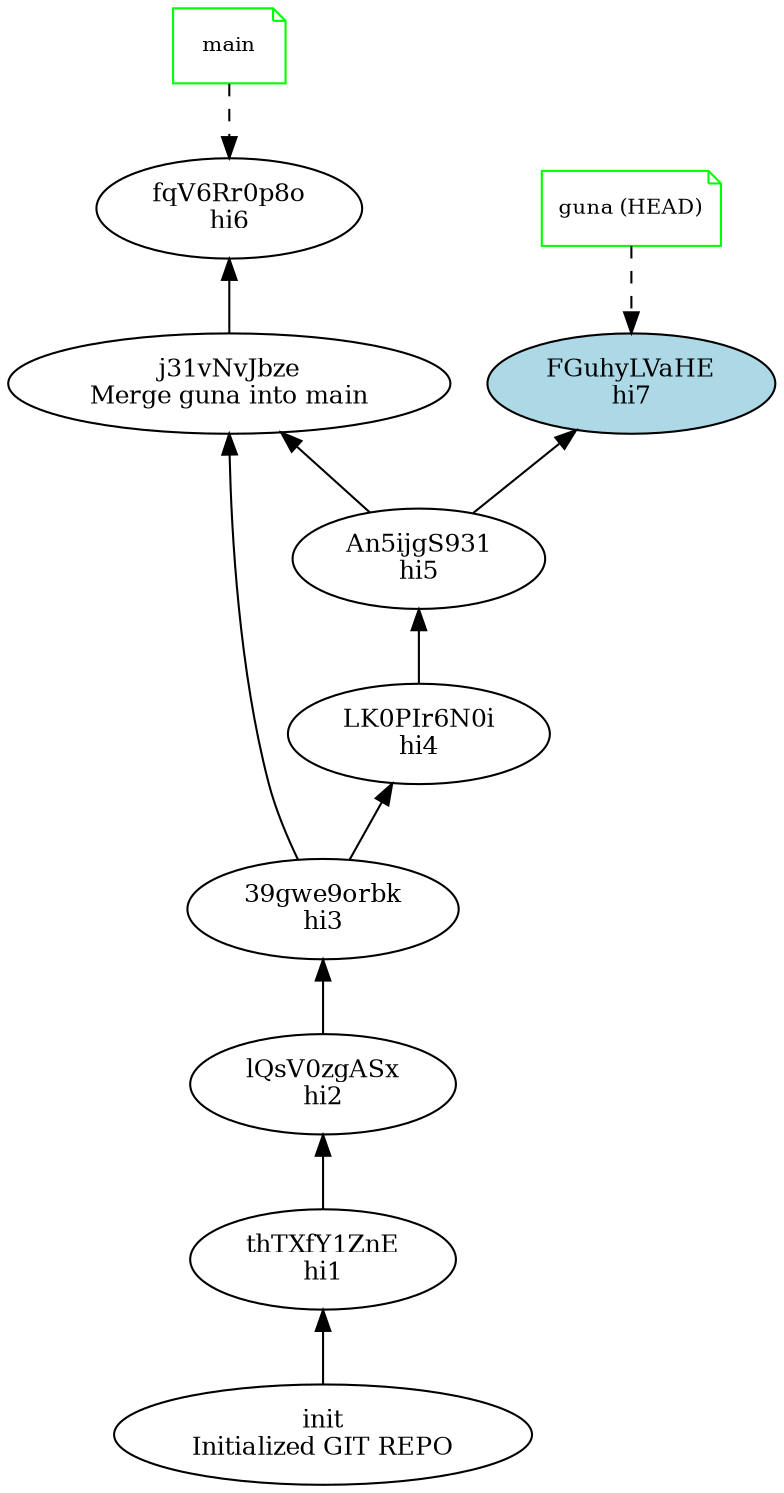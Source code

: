 digraph GitGraph {
  rankdir=TB;
  "FGuhyLVaHE" [label="FGuhyLVaHE\nhi7", shape=ellipse, fontsize=12, style=filled, fillcolor=lightblue];
  "j31vNvJbze" [label="j31vNvJbze\nMerge guna into main", shape=ellipse, fontsize=12];
  "fqV6Rr0p8o" [label="fqV6Rr0p8o\nhi6", shape=ellipse, fontsize=12];
  "LK0PIr6N0i" [label="LK0PIr6N0i\nhi4", shape=ellipse, fontsize=12];
  "39gwe9orbk" [label="39gwe9orbk\nhi3", shape=ellipse, fontsize=12];
  "lQsV0zgASx" [label="lQsV0zgASx\nhi2", shape=ellipse, fontsize=12];
  "thTXfY1ZnE" [label="thTXfY1ZnE\nhi1", shape=ellipse, fontsize=12];
  "An5ijgS931" [label="An5ijgS931\nhi5", shape=ellipse, fontsize=12];
  "init" [label="init\nInitialized GIT REPO", shape=ellipse, fontsize=12];
  "FGuhyLVaHE" -> "An5ijgS931" [dir=back];
  "j31vNvJbze" -> "39gwe9orbk" [dir=back];
  "j31vNvJbze" -> "An5ijgS931" [dir=back];
  "fqV6Rr0p8o" -> "j31vNvJbze" [dir=back];
  "LK0PIr6N0i" -> "39gwe9orbk" [dir=back];
  "39gwe9orbk" -> "lQsV0zgASx" [dir=back];
  "lQsV0zgASx" -> "thTXfY1ZnE" [dir=back];
  "thTXfY1ZnE" -> "init" [dir=back];
  "An5ijgS931" -> "LK0PIr6N0i" [dir=back];
  "branch_guna" [label="guna (HEAD)", shape=note, fontsize=10, color=green];
  "branch_guna" -> "FGuhyLVaHE" [style=dashed];
  "branch_main" [label="main", shape=note, fontsize=10, color=green];
  "branch_main" -> "fqV6Rr0p8o" [style=dashed];
}
